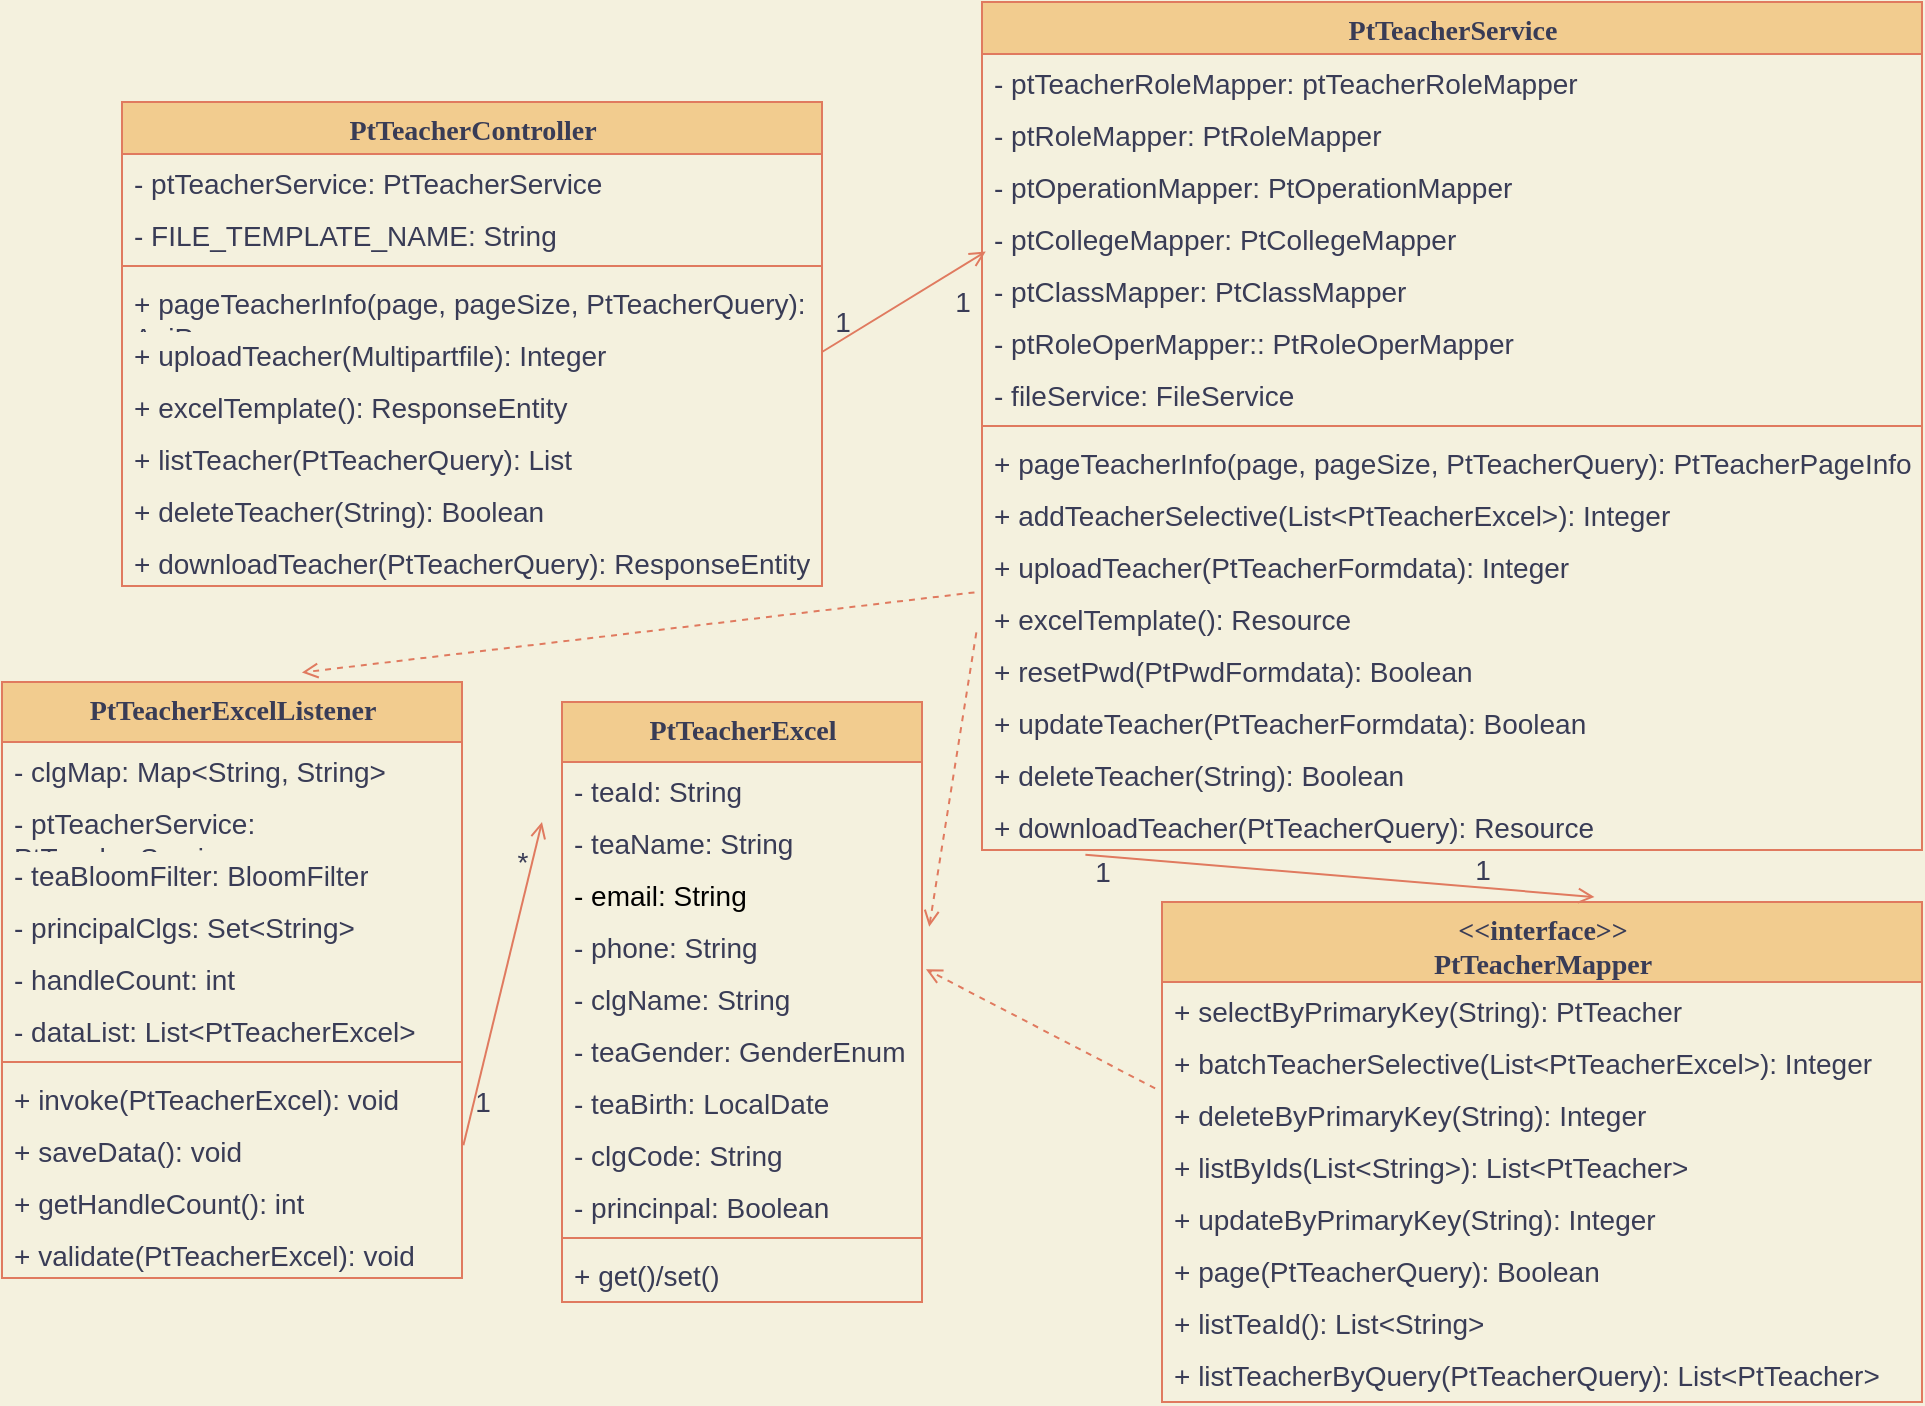 <mxfile version="15.4.0" type="device"><diagram name="Page-1" id="9f46799a-70d6-7492-0946-bef42562c5a5"><mxGraphModel dx="1024" dy="1442" grid="1" gridSize="10" guides="1" tooltips="1" connect="0" arrows="1" fold="1" page="1" pageScale="1" pageWidth="1100" pageHeight="850" background="#F4F1DE" math="0" shadow="0"><root><mxCell id="0"/><mxCell id="1" parent="0"/><mxCell id="78961159f06e98e8-17" value="PtTeacherController" style="swimlane;html=1;fontStyle=1;align=center;verticalAlign=top;childLayout=stackLayout;horizontal=1;startSize=26;horizontalStack=0;resizeParent=1;resizeLast=0;collapsible=1;marginBottom=0;swimlaneFillColor=none;rounded=0;shadow=0;comic=0;labelBackgroundColor=none;strokeWidth=1;fillColor=#F2CC8F;fontFamily=Verdana;fontSize=14;strokeColor=#E07A5F;fontColor=#393C56;" parent="1" vertex="1"><mxGeometry x="100" y="30" width="350" height="242" as="geometry"/></mxCell><mxCell id="78961159f06e98e8-21" value="- ptTeacherService: PtTeacherService" style="text;html=1;strokeColor=none;fillColor=none;align=left;verticalAlign=top;spacingLeft=4;spacingRight=4;whiteSpace=wrap;overflow=hidden;rotatable=0;points=[[0,0.5],[1,0.5]];portConstraint=eastwest;fontSize=14;fontColor=#393C56;" parent="78961159f06e98e8-17" vertex="1"><mxGeometry y="26" width="350" height="26" as="geometry"/></mxCell><mxCell id="JIWXaTheO_8evsPAqd3V-1" value="- FILE_TEMPLATE_NAME: String" style="text;html=1;strokeColor=none;fillColor=none;align=left;verticalAlign=top;spacingLeft=4;spacingRight=4;whiteSpace=wrap;overflow=hidden;rotatable=0;points=[[0,0.5],[1,0.5]];portConstraint=eastwest;fontSize=14;fontColor=#393C56;" parent="78961159f06e98e8-17" vertex="1"><mxGeometry y="52" width="350" height="26" as="geometry"/></mxCell><mxCell id="78961159f06e98e8-19" value="" style="line;html=1;strokeWidth=1;fillColor=none;align=left;verticalAlign=middle;spacingTop=-1;spacingLeft=3;spacingRight=3;rotatable=0;labelPosition=right;points=[];portConstraint=eastwest;fontSize=14;strokeColor=#E07A5F;fontColor=#393C56;labelBackgroundColor=#F4F1DE;" parent="78961159f06e98e8-17" vertex="1"><mxGeometry y="78" width="350" height="8" as="geometry"/></mxCell><mxCell id="78961159f06e98e8-20" value="+ pageTeacherInfo(page, pageSize, PtTeacherQuery): ApiPage" style="text;html=1;strokeColor=none;fillColor=none;align=left;verticalAlign=top;spacingLeft=4;spacingRight=4;whiteSpace=wrap;overflow=hidden;rotatable=0;points=[[0,0.5],[1,0.5]];portConstraint=eastwest;fontSize=14;fontColor=#393C56;" parent="78961159f06e98e8-17" vertex="1"><mxGeometry y="86" width="350" height="26" as="geometry"/></mxCell><mxCell id="78961159f06e98e8-23" value="+ uploadTeacher(Multipartfile): Integer&amp;nbsp;" style="text;html=1;strokeColor=none;fillColor=none;align=left;verticalAlign=top;spacingLeft=4;spacingRight=4;whiteSpace=wrap;overflow=hidden;rotatable=0;points=[[0,0.5],[1,0.5]];portConstraint=eastwest;fontSize=14;fontColor=#393C56;" parent="78961159f06e98e8-17" vertex="1"><mxGeometry y="112" width="350" height="26" as="geometry"/></mxCell><mxCell id="78961159f06e98e8-25" value="+ excelTemplate(): ResponseEntity" style="text;html=1;strokeColor=none;fillColor=none;align=left;verticalAlign=top;spacingLeft=4;spacingRight=4;whiteSpace=wrap;overflow=hidden;rotatable=0;points=[[0,0.5],[1,0.5]];portConstraint=eastwest;fontSize=14;fontColor=#393C56;" parent="78961159f06e98e8-17" vertex="1"><mxGeometry y="138" width="350" height="26" as="geometry"/></mxCell><mxCell id="78961159f06e98e8-26" value="+ listTeacher(PtTeacherQuery): List" style="text;html=1;strokeColor=none;fillColor=none;align=left;verticalAlign=top;spacingLeft=4;spacingRight=4;whiteSpace=wrap;overflow=hidden;rotatable=0;points=[[0,0.5],[1,0.5]];portConstraint=eastwest;fontSize=14;fontColor=#393C56;" parent="78961159f06e98e8-17" vertex="1"><mxGeometry y="164" width="350" height="26" as="geometry"/></mxCell><mxCell id="78961159f06e98e8-24" value="+ deleteTeacher(String): Boolean" style="text;html=1;strokeColor=none;fillColor=none;align=left;verticalAlign=top;spacingLeft=4;spacingRight=4;whiteSpace=wrap;overflow=hidden;rotatable=0;points=[[0,0.5],[1,0.5]];portConstraint=eastwest;fontSize=14;fontColor=#393C56;" parent="78961159f06e98e8-17" vertex="1"><mxGeometry y="190" width="350" height="26" as="geometry"/></mxCell><mxCell id="JIWXaTheO_8evsPAqd3V-7" value="+ downloadTeacher(PtTeacherQuery): ResponseEntity" style="text;html=1;strokeColor=none;fillColor=none;align=left;verticalAlign=top;spacingLeft=4;spacingRight=4;whiteSpace=wrap;overflow=hidden;rotatable=0;points=[[0,0.5],[1,0.5]];portConstraint=eastwest;fontSize=14;fontColor=#393C56;" parent="78961159f06e98e8-17" vertex="1"><mxGeometry y="216" width="350" height="26" as="geometry"/></mxCell><mxCell id="78961159f06e98e8-30" value="PtTeacherService" style="swimlane;html=1;fontStyle=1;align=center;verticalAlign=top;childLayout=stackLayout;horizontal=1;startSize=26;horizontalStack=0;resizeParent=1;resizeLast=0;collapsible=1;marginBottom=0;swimlaneFillColor=none;rounded=0;shadow=0;comic=0;labelBackgroundColor=none;strokeWidth=1;fillColor=#F2CC8F;fontFamily=Verdana;fontSize=14;strokeColor=#E07A5F;fontColor=#393C56;" parent="1" vertex="1"><mxGeometry x="530" y="-20" width="470" height="424" as="geometry"/></mxCell><mxCell id="78961159f06e98e8-31" value="- ptTeacherRoleMapper: ptTeacherRoleMapper" style="text;html=1;strokeColor=none;fillColor=none;align=left;verticalAlign=top;spacingLeft=4;spacingRight=4;whiteSpace=wrap;overflow=hidden;rotatable=0;points=[[0,0.5],[1,0.5]];portConstraint=eastwest;fontSize=14;fontColor=#393C56;" parent="78961159f06e98e8-30" vertex="1"><mxGeometry y="26" width="470" height="26" as="geometry"/></mxCell><mxCell id="78961159f06e98e8-32" value="- ptRoleMapper: PtRoleMapper" style="text;html=1;strokeColor=none;fillColor=none;align=left;verticalAlign=top;spacingLeft=4;spacingRight=4;whiteSpace=wrap;overflow=hidden;rotatable=0;points=[[0,0.5],[1,0.5]];portConstraint=eastwest;fontSize=14;fontColor=#393C56;" parent="78961159f06e98e8-30" vertex="1"><mxGeometry y="52" width="470" height="26" as="geometry"/></mxCell><mxCell id="78961159f06e98e8-33" value="- ptOperationMapper: PtOperationMapper" style="text;html=1;strokeColor=none;fillColor=none;align=left;verticalAlign=top;spacingLeft=4;spacingRight=4;whiteSpace=wrap;overflow=hidden;rotatable=0;points=[[0,0.5],[1,0.5]];portConstraint=eastwest;fontSize=14;fontColor=#393C56;" parent="78961159f06e98e8-30" vertex="1"><mxGeometry y="78" width="470" height="26" as="geometry"/></mxCell><mxCell id="78961159f06e98e8-34" value="- ptCollegeMapper: PtCollegeMapper" style="text;html=1;strokeColor=none;fillColor=none;align=left;verticalAlign=top;spacingLeft=4;spacingRight=4;whiteSpace=wrap;overflow=hidden;rotatable=0;points=[[0,0.5],[1,0.5]];portConstraint=eastwest;fontSize=14;fontColor=#393C56;" parent="78961159f06e98e8-30" vertex="1"><mxGeometry y="104" width="470" height="26" as="geometry"/></mxCell><mxCell id="78961159f06e98e8-36" value="- ptClassMapper: PtClassMapper" style="text;html=1;strokeColor=none;fillColor=none;align=left;verticalAlign=top;spacingLeft=4;spacingRight=4;whiteSpace=wrap;overflow=hidden;rotatable=0;points=[[0,0.5],[1,0.5]];portConstraint=eastwest;fontSize=14;fontColor=#393C56;" parent="78961159f06e98e8-30" vertex="1"><mxGeometry y="130" width="470" height="26" as="geometry"/></mxCell><mxCell id="JIWXaTheO_8evsPAqd3V-2" value="- ptRoleOperMapper:: PtRoleOperMapper" style="text;html=1;strokeColor=none;fillColor=none;align=left;verticalAlign=top;spacingLeft=4;spacingRight=4;whiteSpace=wrap;overflow=hidden;rotatable=0;points=[[0,0.5],[1,0.5]];portConstraint=eastwest;fontSize=14;fontColor=#393C56;" parent="78961159f06e98e8-30" vertex="1"><mxGeometry y="156" width="470" height="26" as="geometry"/></mxCell><mxCell id="78961159f06e98e8-37" value="- fileService: FileService" style="text;html=1;strokeColor=none;fillColor=none;align=left;verticalAlign=top;spacingLeft=4;spacingRight=4;whiteSpace=wrap;overflow=hidden;rotatable=0;points=[[0,0.5],[1,0.5]];portConstraint=eastwest;fontSize=14;fontColor=#393C56;" parent="78961159f06e98e8-30" vertex="1"><mxGeometry y="182" width="470" height="26" as="geometry"/></mxCell><mxCell id="JIWXaTheO_8evsPAqd3V-35" value="" style="line;html=1;strokeWidth=1;fillColor=none;align=left;verticalAlign=middle;spacingTop=-1;spacingLeft=3;spacingRight=3;rotatable=0;labelPosition=right;points=[];portConstraint=eastwest;fontSize=14;strokeColor=#E07A5F;fontColor=#393C56;labelBackgroundColor=#F4F1DE;" parent="78961159f06e98e8-30" vertex="1"><mxGeometry y="208" width="470" height="8" as="geometry"/></mxCell><mxCell id="78961159f06e98e8-39" value="+ pageTeacherInfo(page, pageSize, PtTeacherQuery): PtTeacherPageInfo" style="text;html=1;strokeColor=none;fillColor=none;align=left;verticalAlign=top;spacingLeft=4;spacingRight=4;whiteSpace=wrap;overflow=hidden;rotatable=0;points=[[0,0.5],[1,0.5]];portConstraint=eastwest;fontSize=14;fontColor=#393C56;" parent="78961159f06e98e8-30" vertex="1"><mxGeometry y="216" width="470" height="26" as="geometry"/></mxCell><mxCell id="78961159f06e98e8-40" value="+ addTeacherSelective(List&amp;lt;PtTeacherExcel&amp;gt;): Integer" style="text;html=1;strokeColor=none;fillColor=none;align=left;verticalAlign=top;spacingLeft=4;spacingRight=4;whiteSpace=wrap;overflow=hidden;rotatable=0;points=[[0,0.5],[1,0.5]];portConstraint=eastwest;fontSize=14;fontColor=#393C56;" parent="78961159f06e98e8-30" vertex="1"><mxGeometry y="242" width="470" height="26" as="geometry"/></mxCell><mxCell id="78961159f06e98e8-42" value="+ uploadTeacher(PtTeacherFormdata): Integer" style="text;html=1;strokeColor=none;fillColor=none;align=left;verticalAlign=top;spacingLeft=4;spacingRight=4;whiteSpace=wrap;overflow=hidden;rotatable=0;points=[[0,0.5],[1,0.5]];portConstraint=eastwest;fontSize=14;fontColor=#393C56;" parent="78961159f06e98e8-30" vertex="1"><mxGeometry y="268" width="470" height="26" as="geometry"/></mxCell><mxCell id="JIWXaTheO_8evsPAqd3V-4" value="+ excelTemplate(): Resource" style="text;html=1;strokeColor=none;fillColor=none;align=left;verticalAlign=top;spacingLeft=4;spacingRight=4;whiteSpace=wrap;overflow=hidden;rotatable=0;points=[[0,0.5],[1,0.5]];portConstraint=eastwest;fontSize=14;fontColor=#393C56;" parent="78961159f06e98e8-30" vertex="1"><mxGeometry y="294" width="470" height="26" as="geometry"/></mxCell><mxCell id="JIWXaTheO_8evsPAqd3V-3" value="+ resetPwd(PtPwdFormdata): Boolean" style="text;html=1;strokeColor=none;fillColor=none;align=left;verticalAlign=top;spacingLeft=4;spacingRight=4;whiteSpace=wrap;overflow=hidden;rotatable=0;points=[[0,0.5],[1,0.5]];portConstraint=eastwest;fontSize=14;fontColor=#393C56;" parent="78961159f06e98e8-30" vertex="1"><mxGeometry y="320" width="470" height="26" as="geometry"/></mxCell><mxCell id="JIWXaTheO_8evsPAqd3V-5" value="+ updateTeacher(PtTeacherFormdata): Boolean" style="text;html=1;strokeColor=none;fillColor=none;align=left;verticalAlign=top;spacingLeft=4;spacingRight=4;whiteSpace=wrap;overflow=hidden;rotatable=0;points=[[0,0.5],[1,0.5]];portConstraint=eastwest;fontSize=14;fontColor=#393C56;" parent="78961159f06e98e8-30" vertex="1"><mxGeometry y="346" width="470" height="26" as="geometry"/></mxCell><mxCell id="JIWXaTheO_8evsPAqd3V-6" value="+ deleteTeacher(String): Boolean" style="text;html=1;strokeColor=none;fillColor=none;align=left;verticalAlign=top;spacingLeft=4;spacingRight=4;whiteSpace=wrap;overflow=hidden;rotatable=0;points=[[0,0.5],[1,0.5]];portConstraint=eastwest;fontSize=14;fontColor=#393C56;" parent="78961159f06e98e8-30" vertex="1"><mxGeometry y="372" width="470" height="26" as="geometry"/></mxCell><mxCell id="JIWXaTheO_8evsPAqd3V-8" value="+ downloadTeacher(PtTeacherQuery): Resource" style="text;html=1;strokeColor=none;fillColor=none;align=left;verticalAlign=top;spacingLeft=4;spacingRight=4;whiteSpace=wrap;overflow=hidden;rotatable=0;points=[[0,0.5],[1,0.5]];portConstraint=eastwest;fontSize=14;fontColor=#393C56;" parent="78961159f06e98e8-30" vertex="1"><mxGeometry y="398" width="470" height="26" as="geometry"/></mxCell><mxCell id="JIWXaTheO_8evsPAqd3V-9" value="&amp;lt;&amp;lt;interface&amp;gt;&amp;gt;&lt;br style=&quot;font-size: 14px;&quot;&gt;PtTeacherMapper" style="swimlane;html=1;fontStyle=1;align=center;verticalAlign=top;childLayout=stackLayout;horizontal=1;startSize=40;horizontalStack=0;resizeParent=1;resizeLast=0;collapsible=1;marginBottom=0;swimlaneFillColor=none;rounded=0;shadow=0;comic=0;labelBackgroundColor=none;strokeWidth=1;fillColor=#F2CC8F;fontFamily=Verdana;fontSize=14;strokeColor=#E07A5F;fontColor=#393C56;" parent="1" vertex="1"><mxGeometry x="620" y="430" width="380" height="250" as="geometry"/></mxCell><mxCell id="JIWXaTheO_8evsPAqd3V-18" value="+ selectByPrimaryKey(String): PtTeacher" style="text;html=1;strokeColor=none;fillColor=none;align=left;verticalAlign=top;spacingLeft=4;spacingRight=4;whiteSpace=wrap;overflow=hidden;rotatable=0;points=[[0,0.5],[1,0.5]];portConstraint=eastwest;fontSize=14;fontColor=#393C56;" parent="JIWXaTheO_8evsPAqd3V-9" vertex="1"><mxGeometry y="40" width="380" height="26" as="geometry"/></mxCell><mxCell id="JIWXaTheO_8evsPAqd3V-19" value="+ batchTeacherSelective(List&amp;lt;PtTeacherExcel&amp;gt;): Integer" style="text;html=1;strokeColor=none;fillColor=none;align=left;verticalAlign=top;spacingLeft=4;spacingRight=4;whiteSpace=wrap;overflow=hidden;rotatable=0;points=[[0,0.5],[1,0.5]];portConstraint=eastwest;fontSize=14;fontColor=#393C56;" parent="JIWXaTheO_8evsPAqd3V-9" vertex="1"><mxGeometry y="66" width="380" height="26" as="geometry"/></mxCell><mxCell id="JIWXaTheO_8evsPAqd3V-20" value="+ deleteByPrimaryKey(String): Integer" style="text;html=1;strokeColor=none;fillColor=none;align=left;verticalAlign=top;spacingLeft=4;spacingRight=4;whiteSpace=wrap;overflow=hidden;rotatable=0;points=[[0,0.5],[1,0.5]];portConstraint=eastwest;fontSize=14;fontColor=#393C56;" parent="JIWXaTheO_8evsPAqd3V-9" vertex="1"><mxGeometry y="92" width="380" height="26" as="geometry"/></mxCell><mxCell id="JIWXaTheO_8evsPAqd3V-21" value="+ listByIds(List&amp;lt;String&amp;gt;): List&amp;lt;PtTeacher&amp;gt;" style="text;html=1;strokeColor=none;fillColor=none;align=left;verticalAlign=top;spacingLeft=4;spacingRight=4;whiteSpace=wrap;overflow=hidden;rotatable=0;points=[[0,0.5],[1,0.5]];portConstraint=eastwest;fontSize=14;fontColor=#393C56;" parent="JIWXaTheO_8evsPAqd3V-9" vertex="1"><mxGeometry y="118" width="380" height="26" as="geometry"/></mxCell><mxCell id="JIWXaTheO_8evsPAqd3V-22" value="+ updateByPrimaryKey(String): Integer" style="text;html=1;strokeColor=none;fillColor=none;align=left;verticalAlign=top;spacingLeft=4;spacingRight=4;whiteSpace=wrap;overflow=hidden;rotatable=0;points=[[0,0.5],[1,0.5]];portConstraint=eastwest;fontSize=14;fontColor=#393C56;" parent="JIWXaTheO_8evsPAqd3V-9" vertex="1"><mxGeometry y="144" width="380" height="26" as="geometry"/></mxCell><mxCell id="JIWXaTheO_8evsPAqd3V-23" value="+ page(PtTeacherQuery): Boolean" style="text;html=1;strokeColor=none;fillColor=none;align=left;verticalAlign=top;spacingLeft=4;spacingRight=4;whiteSpace=wrap;overflow=hidden;rotatable=0;points=[[0,0.5],[1,0.5]];portConstraint=eastwest;fontSize=14;fontColor=#393C56;" parent="JIWXaTheO_8evsPAqd3V-9" vertex="1"><mxGeometry y="170" width="380" height="26" as="geometry"/></mxCell><mxCell id="JIWXaTheO_8evsPAqd3V-24" value="+ listTeaId(): List&amp;lt;String&amp;gt;" style="text;html=1;strokeColor=none;fillColor=none;align=left;verticalAlign=top;spacingLeft=4;spacingRight=4;whiteSpace=wrap;overflow=hidden;rotatable=0;points=[[0,0.5],[1,0.5]];portConstraint=eastwest;fontSize=14;fontColor=#393C56;" parent="JIWXaTheO_8evsPAqd3V-9" vertex="1"><mxGeometry y="196" width="380" height="26" as="geometry"/></mxCell><mxCell id="JIWXaTheO_8evsPAqd3V-25" value="+ listTeacherByQuery(PtTeacherQuery): List&amp;lt;PtTeacher&amp;gt;" style="text;html=1;strokeColor=none;fillColor=none;align=left;verticalAlign=top;spacingLeft=4;spacingRight=4;whiteSpace=wrap;overflow=hidden;rotatable=0;points=[[0,0.5],[1,0.5]];portConstraint=eastwest;fontSize=14;fontColor=#393C56;" parent="JIWXaTheO_8evsPAqd3V-9" vertex="1"><mxGeometry y="222" width="380" height="26" as="geometry"/></mxCell><mxCell id="JIWXaTheO_8evsPAqd3V-26" value="PtTeacherExcel" style="swimlane;html=1;fontStyle=1;align=center;verticalAlign=top;childLayout=stackLayout;horizontal=1;startSize=30;horizontalStack=0;resizeParent=1;resizeLast=0;collapsible=1;marginBottom=0;swimlaneFillColor=none;rounded=0;shadow=0;comic=0;labelBackgroundColor=none;strokeWidth=1;fillColor=#F2CC8F;fontFamily=Verdana;fontSize=14;strokeColor=#E07A5F;fontColor=#393C56;" parent="1" vertex="1"><mxGeometry x="320" y="330" width="180" height="300" as="geometry"><mxRectangle x="310" y="310" width="140" height="30" as="alternateBounds"/></mxGeometry></mxCell><mxCell id="JIWXaTheO_8evsPAqd3V-36" value="- teaId: String&lt;br style=&quot;font-size: 14px;&quot;&gt;" style="text;html=1;strokeColor=none;fillColor=none;align=left;verticalAlign=top;spacingLeft=4;spacingRight=4;whiteSpace=wrap;overflow=hidden;rotatable=0;points=[[0,0.5],[1,0.5]];portConstraint=eastwest;fontSize=14;fontColor=#393C56;" parent="JIWXaTheO_8evsPAqd3V-26" vertex="1"><mxGeometry y="30" width="180" height="26" as="geometry"/></mxCell><mxCell id="JIWXaTheO_8evsPAqd3V-37" value="- teaName: String" style="text;html=1;strokeColor=none;fillColor=none;align=left;verticalAlign=top;spacingLeft=4;spacingRight=4;whiteSpace=wrap;overflow=hidden;rotatable=0;points=[[0,0.5],[1,0.5]];portConstraint=eastwest;fontSize=14;fontColor=#393C56;" parent="JIWXaTheO_8evsPAqd3V-26" vertex="1"><mxGeometry y="56" width="180" height="26" as="geometry"/></mxCell><mxCell id="JIWXaTheO_8evsPAqd3V-38" value="- email: String" style="text;html=1;strokeColor=none;fillColor=none;align=left;verticalAlign=top;spacingLeft=4;spacingRight=4;whiteSpace=wrap;overflow=hidden;rotatable=0;points=[[0,0.5],[1,0.5]];portConstraint=eastwest;fontSize=14;" parent="JIWXaTheO_8evsPAqd3V-26" vertex="1"><mxGeometry y="82" width="180" height="26" as="geometry"/></mxCell><mxCell id="JIWXaTheO_8evsPAqd3V-39" value="- phone: String" style="text;html=1;strokeColor=none;fillColor=none;align=left;verticalAlign=top;spacingLeft=4;spacingRight=4;whiteSpace=wrap;overflow=hidden;rotatable=0;points=[[0,0.5],[1,0.5]];portConstraint=eastwest;fontSize=14;fontColor=#393C56;" parent="JIWXaTheO_8evsPAqd3V-26" vertex="1"><mxGeometry y="108" width="180" height="26" as="geometry"/></mxCell><mxCell id="JIWXaTheO_8evsPAqd3V-40" value="- clgName: String" style="text;html=1;strokeColor=none;fillColor=none;align=left;verticalAlign=top;spacingLeft=4;spacingRight=4;whiteSpace=wrap;overflow=hidden;rotatable=0;points=[[0,0.5],[1,0.5]];portConstraint=eastwest;fontSize=14;fontColor=#393C56;" parent="JIWXaTheO_8evsPAqd3V-26" vertex="1"><mxGeometry y="134" width="180" height="26" as="geometry"/></mxCell><mxCell id="JIWXaTheO_8evsPAqd3V-41" value="- teaGender: GenderEnum" style="text;html=1;strokeColor=none;fillColor=none;align=left;verticalAlign=top;spacingLeft=4;spacingRight=4;whiteSpace=wrap;overflow=hidden;rotatable=0;points=[[0,0.5],[1,0.5]];portConstraint=eastwest;fontSize=14;fontColor=#393C56;" parent="JIWXaTheO_8evsPAqd3V-26" vertex="1"><mxGeometry y="160" width="180" height="26" as="geometry"/></mxCell><mxCell id="JIWXaTheO_8evsPAqd3V-42" value="- teaBirth: LocalDate" style="text;html=1;strokeColor=none;fillColor=none;align=left;verticalAlign=top;spacingLeft=4;spacingRight=4;whiteSpace=wrap;overflow=hidden;rotatable=0;points=[[0,0.5],[1,0.5]];portConstraint=eastwest;fontSize=14;fontColor=#393C56;" parent="JIWXaTheO_8evsPAqd3V-26" vertex="1"><mxGeometry y="186" width="180" height="26" as="geometry"/></mxCell><mxCell id="JIWXaTheO_8evsPAqd3V-43" value="- clgCode: String" style="text;html=1;strokeColor=none;fillColor=none;align=left;verticalAlign=top;spacingLeft=4;spacingRight=4;whiteSpace=wrap;overflow=hidden;rotatable=0;points=[[0,0.5],[1,0.5]];portConstraint=eastwest;fontSize=14;fontColor=#393C56;" parent="JIWXaTheO_8evsPAqd3V-26" vertex="1"><mxGeometry y="212" width="180" height="26" as="geometry"/></mxCell><mxCell id="JIWXaTheO_8evsPAqd3V-44" value="- princinpal: Boolean" style="text;html=1;strokeColor=none;fillColor=none;align=left;verticalAlign=top;spacingLeft=4;spacingRight=4;whiteSpace=wrap;overflow=hidden;rotatable=0;points=[[0,0.5],[1,0.5]];portConstraint=eastwest;fontSize=14;fontColor=#393C56;" parent="JIWXaTheO_8evsPAqd3V-26" vertex="1"><mxGeometry y="238" width="180" height="26" as="geometry"/></mxCell><mxCell id="78961159f06e98e8-38" value="" style="line;html=1;strokeWidth=1;fillColor=none;align=left;verticalAlign=middle;spacingTop=-1;spacingLeft=3;spacingRight=3;rotatable=0;labelPosition=right;points=[];portConstraint=eastwest;fontSize=14;strokeColor=#E07A5F;fontColor=#393C56;labelBackgroundColor=#F4F1DE;" parent="JIWXaTheO_8evsPAqd3V-26" vertex="1"><mxGeometry y="264" width="180" height="8" as="geometry"/></mxCell><mxCell id="JIWXaTheO_8evsPAqd3V-45" value="+ get()/set()" style="text;html=1;strokeColor=none;fillColor=none;align=left;verticalAlign=top;spacingLeft=4;spacingRight=4;whiteSpace=wrap;overflow=hidden;rotatable=0;points=[[0,0.5],[1,0.5]];portConstraint=eastwest;fontSize=14;fontColor=#393C56;" parent="JIWXaTheO_8evsPAqd3V-26" vertex="1"><mxGeometry y="272" width="180" height="28" as="geometry"/></mxCell><mxCell id="JIWXaTheO_8evsPAqd3V-70" value="" style="edgeStyle=none;rounded=0;orthogonalLoop=1;jettySize=auto;html=1;fontSize=14;endArrow=open;endFill=0;exitX=1.003;exitY=0.446;exitDx=0;exitDy=0;exitPerimeter=0;strokeColor=#E07A5F;fontColor=#393C56;labelBackgroundColor=#F4F1DE;" parent="1" source="JIWXaTheO_8evsPAqd3V-58" edge="1"><mxGeometry relative="1" as="geometry"><mxPoint x="310" y="390" as="targetPoint"/></mxGeometry></mxCell><mxCell id="JIWXaTheO_8evsPAqd3V-46" value="PtTeacherExcelListener" style="swimlane;html=1;fontStyle=1;align=center;verticalAlign=top;childLayout=stackLayout;horizontal=1;startSize=30;horizontalStack=0;resizeParent=1;resizeLast=0;collapsible=1;marginBottom=0;swimlaneFillColor=none;rounded=0;shadow=0;comic=0;labelBackgroundColor=none;strokeWidth=1;fillColor=#F2CC8F;fontFamily=Verdana;fontSize=14;strokeColor=#E07A5F;fontColor=#393C56;" parent="1" vertex="1"><mxGeometry x="40" y="320" width="230" height="298" as="geometry"/></mxCell><mxCell id="JIWXaTheO_8evsPAqd3V-47" value="- clgMap: Map&amp;lt;String, String&amp;gt;" style="text;html=1;strokeColor=none;fillColor=none;align=left;verticalAlign=top;spacingLeft=4;spacingRight=4;whiteSpace=wrap;overflow=hidden;rotatable=0;points=[[0,0.5],[1,0.5]];portConstraint=eastwest;fontSize=14;fontColor=#393C56;" parent="JIWXaTheO_8evsPAqd3V-46" vertex="1"><mxGeometry y="30" width="230" height="26" as="geometry"/></mxCell><mxCell id="JIWXaTheO_8evsPAqd3V-48" value="- ptTeacherService: PtTeacherService" style="text;html=1;strokeColor=none;fillColor=none;align=left;verticalAlign=top;spacingLeft=4;spacingRight=4;whiteSpace=wrap;overflow=hidden;rotatable=0;points=[[0,0.5],[1,0.5]];portConstraint=eastwest;fontSize=14;fontColor=#393C56;" parent="JIWXaTheO_8evsPAqd3V-46" vertex="1"><mxGeometry y="56" width="230" height="26" as="geometry"/></mxCell><mxCell id="JIWXaTheO_8evsPAqd3V-49" value="- teaBloomFilter: BloomFilter" style="text;html=1;strokeColor=none;fillColor=none;align=left;verticalAlign=top;spacingLeft=4;spacingRight=4;whiteSpace=wrap;overflow=hidden;rotatable=0;points=[[0,0.5],[1,0.5]];portConstraint=eastwest;fontSize=14;fontColor=#393C56;" parent="JIWXaTheO_8evsPAqd3V-46" vertex="1"><mxGeometry y="82" width="230" height="26" as="geometry"/></mxCell><mxCell id="JIWXaTheO_8evsPAqd3V-50" value="- principalClgs: Set&amp;lt;String&amp;gt;" style="text;html=1;strokeColor=none;fillColor=none;align=left;verticalAlign=top;spacingLeft=4;spacingRight=4;whiteSpace=wrap;overflow=hidden;rotatable=0;points=[[0,0.5],[1,0.5]];portConstraint=eastwest;fontSize=14;fontColor=#393C56;" parent="JIWXaTheO_8evsPAqd3V-46" vertex="1"><mxGeometry y="108" width="230" height="26" as="geometry"/></mxCell><mxCell id="JIWXaTheO_8evsPAqd3V-51" value="- handleCount: int" style="text;html=1;strokeColor=none;fillColor=none;align=left;verticalAlign=top;spacingLeft=4;spacingRight=4;whiteSpace=wrap;overflow=hidden;rotatable=0;points=[[0,0.5],[1,0.5]];portConstraint=eastwest;fontSize=14;fontColor=#393C56;" parent="JIWXaTheO_8evsPAqd3V-46" vertex="1"><mxGeometry y="134" width="230" height="26" as="geometry"/></mxCell><mxCell id="JIWXaTheO_8evsPAqd3V-52" value="- dataList: List&amp;lt;PtTeacherExcel&amp;gt;" style="text;html=1;strokeColor=none;fillColor=none;align=left;verticalAlign=top;spacingLeft=4;spacingRight=4;whiteSpace=wrap;overflow=hidden;rotatable=0;points=[[0,0.5],[1,0.5]];portConstraint=eastwest;fontSize=14;fontColor=#393C56;" parent="JIWXaTheO_8evsPAqd3V-46" vertex="1"><mxGeometry y="160" width="230" height="26" as="geometry"/></mxCell><mxCell id="JIWXaTheO_8evsPAqd3V-56" value="" style="line;html=1;strokeWidth=1;fillColor=none;align=left;verticalAlign=middle;spacingTop=-1;spacingLeft=3;spacingRight=3;rotatable=0;labelPosition=right;points=[];portConstraint=eastwest;fontSize=14;strokeColor=#E07A5F;fontColor=#393C56;labelBackgroundColor=#F4F1DE;" parent="JIWXaTheO_8evsPAqd3V-46" vertex="1"><mxGeometry y="186" width="230" height="8" as="geometry"/></mxCell><mxCell id="JIWXaTheO_8evsPAqd3V-57" value="+ invoke(PtTeacherExcel): void" style="text;html=1;strokeColor=none;fillColor=none;align=left;verticalAlign=top;spacingLeft=4;spacingRight=4;whiteSpace=wrap;overflow=hidden;rotatable=0;points=[[0,0.5],[1,0.5]];portConstraint=eastwest;fontSize=14;fontColor=#393C56;" parent="JIWXaTheO_8evsPAqd3V-46" vertex="1"><mxGeometry y="194" width="230" height="26" as="geometry"/></mxCell><mxCell id="JIWXaTheO_8evsPAqd3V-58" value="+ saveData(): void" style="text;html=1;strokeColor=none;fillColor=none;align=left;verticalAlign=top;spacingLeft=4;spacingRight=4;whiteSpace=wrap;overflow=hidden;rotatable=0;points=[[0,0.5],[1,0.5]];portConstraint=eastwest;fontSize=14;fontColor=#393C56;" parent="JIWXaTheO_8evsPAqd3V-46" vertex="1"><mxGeometry y="220" width="230" height="26" as="geometry"/></mxCell><mxCell id="JIWXaTheO_8evsPAqd3V-59" value="+ getHandleCount(): int" style="text;html=1;strokeColor=none;fillColor=none;align=left;verticalAlign=top;spacingLeft=4;spacingRight=4;whiteSpace=wrap;overflow=hidden;rotatable=0;points=[[0,0.5],[1,0.5]];portConstraint=eastwest;fontSize=14;fontColor=#393C56;" parent="JIWXaTheO_8evsPAqd3V-46" vertex="1"><mxGeometry y="246" width="230" height="26" as="geometry"/></mxCell><mxCell id="JIWXaTheO_8evsPAqd3V-60" value="+ validate(PtTeacherExcel): void" style="text;html=1;strokeColor=none;fillColor=none;align=left;verticalAlign=top;spacingLeft=4;spacingRight=4;whiteSpace=wrap;overflow=hidden;rotatable=0;points=[[0,0.5],[1,0.5]];portConstraint=eastwest;fontSize=14;fontColor=#393C56;" parent="JIWXaTheO_8evsPAqd3V-46" vertex="1"><mxGeometry y="272" width="230" height="26" as="geometry"/></mxCell><mxCell id="JIWXaTheO_8evsPAqd3V-62" value="" style="rounded=0;orthogonalLoop=1;jettySize=auto;html=1;fontSize=14;entryX=0.004;entryY=0.8;entryDx=0;entryDy=0;entryPerimeter=0;endArrow=open;endFill=0;strokeColor=#E07A5F;fontColor=#393C56;labelBackgroundColor=#F4F1DE;" parent="1" target="78961159f06e98e8-34" edge="1"><mxGeometry relative="1" as="geometry"><mxPoint x="450" y="155" as="sourcePoint"/></mxGeometry></mxCell><mxCell id="JIWXaTheO_8evsPAqd3V-63" value="1" style="text;html=1;align=center;verticalAlign=middle;resizable=0;points=[];autosize=1;strokeColor=none;fillColor=none;fontSize=14;fontColor=#393C56;" parent="1" vertex="1"><mxGeometry x="450" y="130" width="20" height="20" as="geometry"/></mxCell><mxCell id="JIWXaTheO_8evsPAqd3V-64" value="1" style="text;html=1;align=center;verticalAlign=middle;resizable=0;points=[];autosize=1;strokeColor=none;fillColor=none;fontSize=14;fontColor=#393C56;" parent="1" vertex="1"><mxGeometry x="510" y="120" width="20" height="20" as="geometry"/></mxCell><mxCell id="JIWXaTheO_8evsPAqd3V-65" value="" style="rounded=0;orthogonalLoop=1;jettySize=auto;html=1;fontSize=14;endArrow=open;endFill=0;entryX=0.569;entryY=-0.01;entryDx=0;entryDy=0;entryPerimeter=0;exitX=0.11;exitY=1.092;exitDx=0;exitDy=0;exitPerimeter=0;strokeColor=#E07A5F;fontColor=#393C56;labelBackgroundColor=#F4F1DE;" parent="1" source="JIWXaTheO_8evsPAqd3V-8" target="JIWXaTheO_8evsPAqd3V-9" edge="1"><mxGeometry relative="1" as="geometry"><mxPoint x="530.0" y="370.0" as="sourcePoint"/><mxPoint x="440" y="370" as="targetPoint"/></mxGeometry></mxCell><mxCell id="JIWXaTheO_8evsPAqd3V-66" value="1" style="text;html=1;align=center;verticalAlign=middle;resizable=0;points=[];autosize=1;strokeColor=none;fillColor=none;fontSize=14;fontColor=#393C56;" parent="1" vertex="1"><mxGeometry x="770" y="404" width="20" height="20" as="geometry"/></mxCell><mxCell id="JIWXaTheO_8evsPAqd3V-67" value="1" style="text;html=1;align=center;verticalAlign=middle;resizable=0;points=[];autosize=1;strokeColor=none;fillColor=none;fontSize=14;fontColor=#393C56;" parent="1" vertex="1"><mxGeometry x="580" y="405" width="20" height="20" as="geometry"/></mxCell><mxCell id="JIWXaTheO_8evsPAqd3V-69" value="" style="rounded=0;orthogonalLoop=1;jettySize=auto;html=1;fontSize=14;endArrow=open;endFill=0;entryX=1.011;entryY=-0.015;entryDx=0;entryDy=0;entryPerimeter=0;exitX=-0.009;exitY=0.046;exitDx=0;exitDy=0;exitPerimeter=0;dashed=1;strokeColor=#E07A5F;fontColor=#393C56;labelBackgroundColor=#F4F1DE;" parent="1" source="JIWXaTheO_8evsPAqd3V-20" target="JIWXaTheO_8evsPAqd3V-40" edge="1"><mxGeometry relative="1" as="geometry"><mxPoint x="725.88" y="531.11" as="sourcePoint"/><mxPoint x="500.0" y="510.002" as="targetPoint"/></mxGeometry></mxCell><mxCell id="JIWXaTheO_8evsPAqd3V-71" value="1" style="text;html=1;align=center;verticalAlign=middle;resizable=0;points=[];autosize=1;strokeColor=none;fillColor=none;fontSize=14;fontColor=#393C56;" parent="1" vertex="1"><mxGeometry x="270" y="520" width="20" height="20" as="geometry"/></mxCell><mxCell id="JIWXaTheO_8evsPAqd3V-72" value="*" style="text;html=1;align=center;verticalAlign=middle;resizable=0;points=[];autosize=1;strokeColor=none;fillColor=none;fontSize=14;fontColor=#393C56;" parent="1" vertex="1"><mxGeometry x="290" y="400" width="20" height="20" as="geometry"/></mxCell><mxCell id="JIWXaTheO_8evsPAqd3V-73" value="" style="rounded=0;orthogonalLoop=1;jettySize=auto;html=1;fontSize=14;endArrow=open;endFill=0;entryX=1.02;entryY=0.169;entryDx=0;entryDy=0;entryPerimeter=0;exitX=-0.006;exitY=0.815;exitDx=0;exitDy=0;exitPerimeter=0;dashed=1;strokeColor=#E07A5F;fontColor=#393C56;labelBackgroundColor=#F4F1DE;" parent="1" source="JIWXaTheO_8evsPAqd3V-4" target="JIWXaTheO_8evsPAqd3V-39" edge="1"><mxGeometry relative="1" as="geometry"><mxPoint x="627.12" y="533.196" as="sourcePoint"/><mxPoint x="471.98" y="453.61" as="targetPoint"/></mxGeometry></mxCell><mxCell id="JIWXaTheO_8evsPAqd3V-74" value="" style="rounded=0;orthogonalLoop=1;jettySize=auto;html=1;fontSize=14;endArrow=open;endFill=0;entryX=0.652;entryY=-0.016;entryDx=0;entryDy=0;entryPerimeter=0;exitX=-0.008;exitY=0.046;exitDx=0;exitDy=0;exitPerimeter=0;dashed=1;strokeColor=#E07A5F;fontColor=#393C56;labelBackgroundColor=#F4F1DE;" parent="1" source="JIWXaTheO_8evsPAqd3V-4" target="JIWXaTheO_8evsPAqd3V-46" edge="1"><mxGeometry relative="1" as="geometry"><mxPoint x="537.48" y="305.19" as="sourcePoint"/><mxPoint x="473.6" y="432.394" as="targetPoint"/></mxGeometry></mxCell></root></mxGraphModel></diagram></mxfile>